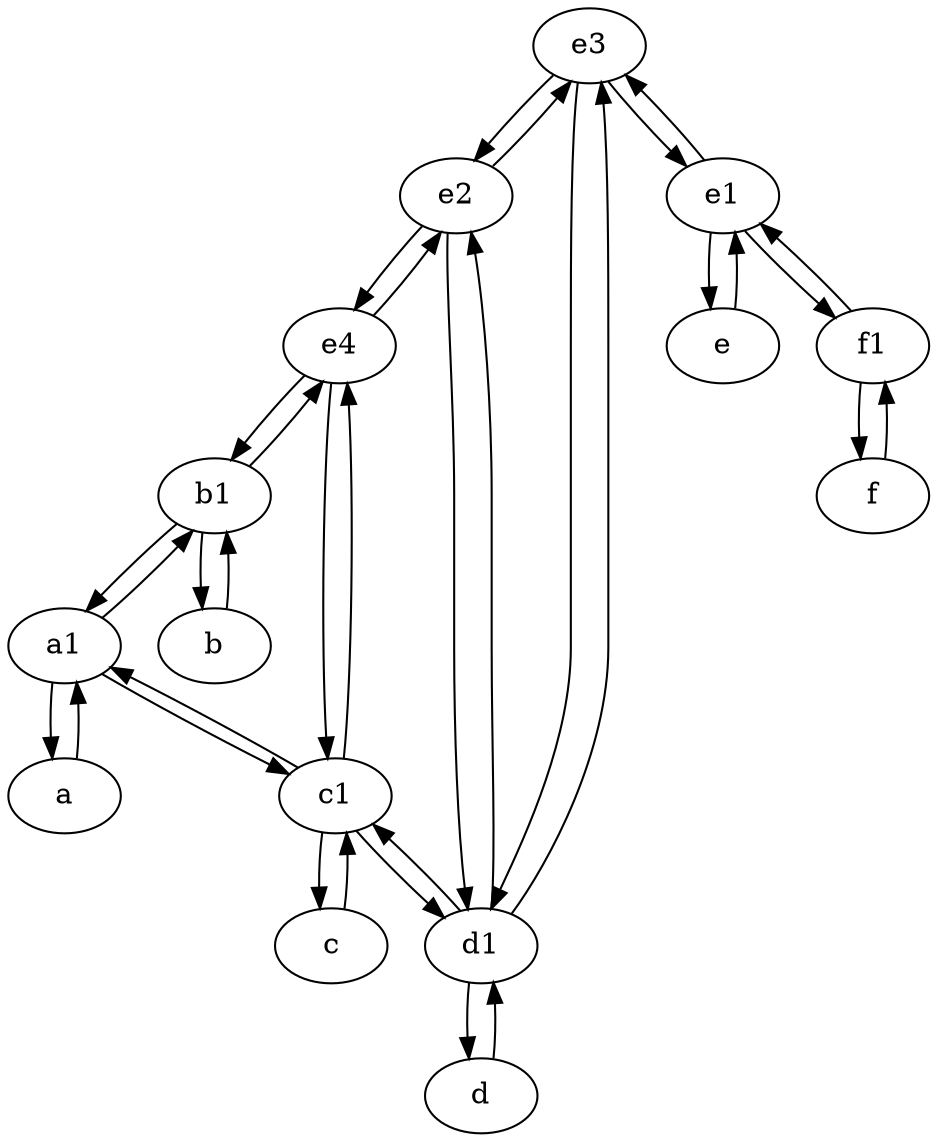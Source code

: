 digraph  {
	e3;
	b1 [pos="45,20!"];
	f [pos="15,45!"];
	d [pos="20,30!"];
	f1;
	a1 [pos="40,15!"];
	a [pos="40,10!"];
	e2;
	b [pos="50,20!"];
	d1 [pos="25,30!"];
	e [pos="30,50!"];
	c [pos="20,10!"];
	e1 [pos="25,45!"];
	e4;
	c1 [pos="30,15!"];
	d1 -> c1;
	e2 -> e4;
	a1 -> b1;
	d1 -> e3;
	e3 -> d1;
	a1 -> a;
	e1 -> e;
	e4 -> b1;
	a1 -> c1;
	c -> c1;
	c1 -> e4;
	d -> d1;
	c1 -> d1;
	b1 -> b;
	e4 -> c1;
	e -> e1;
	b -> b1;
	e4 -> e2;
	e2 -> d1;
	f -> f1;
	c1 -> c;
	d1 -> d;
	d1 -> e2;
	a -> a1;
	e3 -> e1;
	e1 -> e3;
	e3 -> e2;
	e1 -> f1;
	e2 -> e3;
	f1 -> f;
	f1 -> e1;
	b1 -> e4;
	c1 -> a1;
	b1 -> a1;

	}